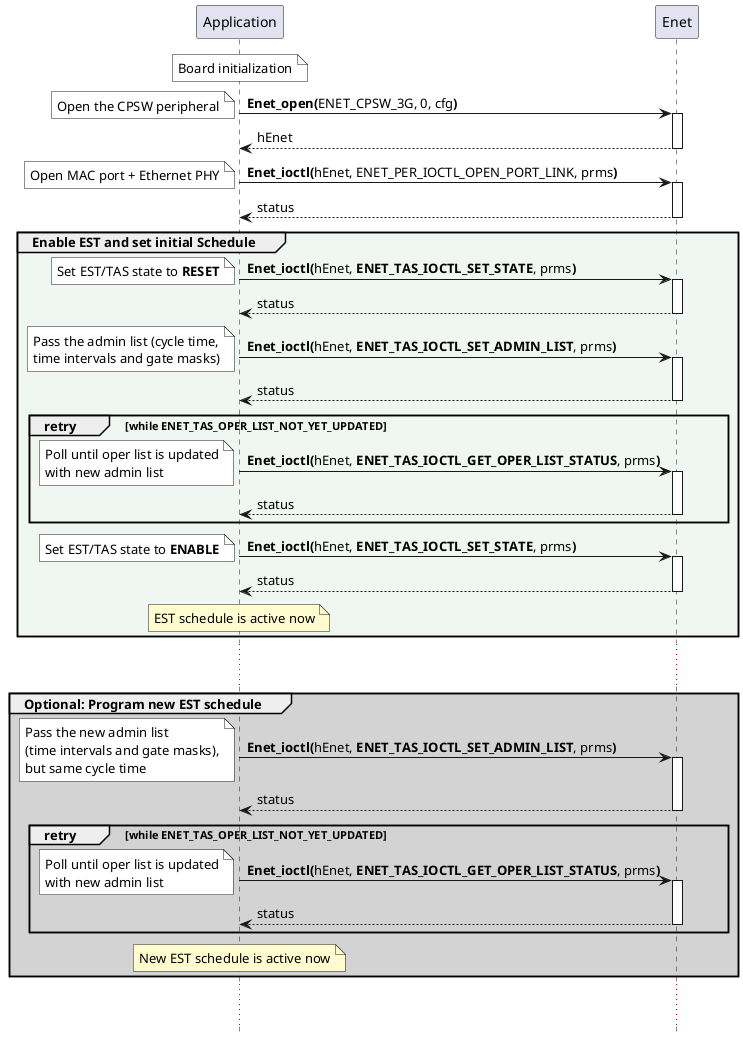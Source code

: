 @startuml
'Enet open sequence

skinparam sequenceParticipantPadding 20

skinparam note {
    BackgroundColor #FFFDD0
}

hide footbox

participant App   as "Application"       order 1
participant Enet  as "Enet"              order 2

note over App #white    : Board initialization

App   -> Enet           : <b>Enet_open(</b>ENET_CPSW_3G, 0, cfg<b>)</b>
note left #white        : Open the CPSW peripheral
activate Enet
Enet --> App            : hEnet
deactivate Enet

App   -> Enet           : <b>Enet_ioctl(</b>hEnet, ENET_PER_IOCTL_OPEN_PORT_LINK, prms<b>)</b>
note left #white        : Open MAC port + Ethernet PHY
activate Enet
Enet --> App            : status
deactivate Enet

group #F0F7F2 Enable EST and set initial Schedule
App   -> Enet           : <b>Enet_ioctl(</b>hEnet, <b>ENET_TAS_IOCTL_SET_STATE</b>, prms<b>)</b>
note left #white        : Set EST/TAS state to <b>RESET</b>
activate Enet
Enet --> App            : status
deactivate Enet

App   -> Enet           : <b>Enet_ioctl(</b>hEnet, <b>ENET_TAS_IOCTL_SET_ADMIN_LIST</b>, prms<b>)</b>
note left #white        : Pass the admin list (cycle time,\ntime intervals and gate masks)
activate Enet
Enet --> App            : status
deactivate Enet

group #F0F7F2 retry [while <b>ENET_TAS_OPER_LIST_NOT_YET_UPDATED</b>]
App   -> Enet           : <b>Enet_ioctl(</b>hEnet, <b>ENET_TAS_IOCTL_GET_OPER_LIST_STATUS</b>, prms<b>)</b>
note left #white        : Poll until oper list is updated\nwith new admin list
activate Enet
Enet --> App            : status
deactivate Enet
end

App   -> Enet           : <b>Enet_ioctl(</b>hEnet, <b>ENET_TAS_IOCTL_SET_STATE</b>, prms<b>)</b>
note left #white        : Set EST/TAS state to <b>ENABLE</b>
activate Enet
Enet --> App            : status
deactivate Enet

note over App           : EST schedule is active now
end

...  ...

group #D3D3D3 Optional: Program new EST schedule
App   -> Enet           : <b>Enet_ioctl(</b>hEnet, <b>ENET_TAS_IOCTL_SET_ADMIN_LIST</b>, prms<b>)</b>
note left #white        : Pass the new admin list\n(time intervals and gate masks),\nbut same cycle time
activate Enet
Enet --> App            : status
deactivate Enet

group #D3D3D3 retry [while <b>ENET_TAS_OPER_LIST_NOT_YET_UPDATED</b>]
App   -> Enet           : <b>Enet_ioctl(</b>hEnet, <b>ENET_TAS_IOCTL_GET_OPER_LIST_STATUS</b>, prms<b>)</b>
note left #white        : Poll until oper list is updated\nwith new admin list
activate Enet
Enet --> App            : status
deactivate Enet
end

note over App           : New EST schedule is active now
end

...  ...

@enduml
